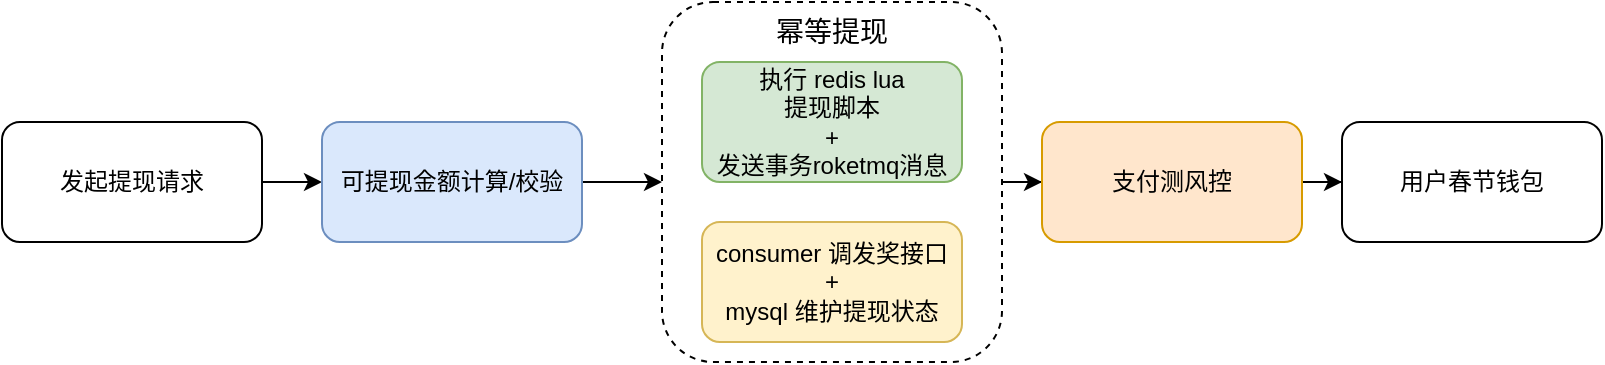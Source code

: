 <mxfile version="20.5.3" type="github">
  <diagram id="qMxg_St1tfOSJ8N5vThi" name="第 1 页">
    <mxGraphModel dx="1122" dy="841" grid="0" gridSize="10" guides="1" tooltips="1" connect="1" arrows="1" fold="1" page="1" pageScale="1" pageWidth="827" pageHeight="1169" math="0" shadow="0">
      <root>
        <mxCell id="0" />
        <mxCell id="1" parent="0" />
        <mxCell id="ghXFJdvIY7EUAfjLCuwm-17" style="edgeStyle=orthogonalEdgeStyle;rounded=0;orthogonalLoop=1;jettySize=auto;html=1;entryX=0;entryY=0.5;entryDx=0;entryDy=0;fontSize=14;" edge="1" parent="1" source="ghXFJdvIY7EUAfjLCuwm-15" target="ghXFJdvIY7EUAfjLCuwm-21">
          <mxGeometry relative="1" as="geometry">
            <mxPoint x="590" y="260" as="targetPoint" />
          </mxGeometry>
        </mxCell>
        <mxCell id="ghXFJdvIY7EUAfjLCuwm-15" value="幂等提现" style="rounded=1;whiteSpace=wrap;html=1;fontSize=14;dashed=1;verticalAlign=top;" vertex="1" parent="1">
          <mxGeometry x="340" y="160" width="170" height="180" as="geometry" />
        </mxCell>
        <mxCell id="ghXFJdvIY7EUAfjLCuwm-9" style="edgeStyle=orthogonalEdgeStyle;rounded=0;orthogonalLoop=1;jettySize=auto;html=1;fontSize=14;entryX=0;entryY=0.5;entryDx=0;entryDy=0;" edge="1" parent="1" source="ghXFJdvIY7EUAfjLCuwm-1" target="ghXFJdvIY7EUAfjLCuwm-18">
          <mxGeometry relative="1" as="geometry">
            <mxPoint x="190" y="260" as="targetPoint" />
          </mxGeometry>
        </mxCell>
        <mxCell id="ghXFJdvIY7EUAfjLCuwm-1" value="发起提现请求" style="rounded=1;whiteSpace=wrap;html=1;" vertex="1" parent="1">
          <mxGeometry x="10" y="220" width="130" height="60" as="geometry" />
        </mxCell>
        <mxCell id="ghXFJdvIY7EUAfjLCuwm-10" style="edgeStyle=orthogonalEdgeStyle;rounded=0;orthogonalLoop=1;jettySize=auto;html=1;entryX=0;entryY=0.5;entryDx=0;entryDy=0;fontSize=14;exitX=1;exitY=0.5;exitDx=0;exitDy=0;" edge="1" parent="1" source="ghXFJdvIY7EUAfjLCuwm-18" target="ghXFJdvIY7EUAfjLCuwm-15">
          <mxGeometry relative="1" as="geometry">
            <mxPoint x="300" y="260" as="sourcePoint" />
          </mxGeometry>
        </mxCell>
        <mxCell id="ghXFJdvIY7EUAfjLCuwm-8" value="执行 redis lua&lt;br&gt;提现脚本&lt;br&gt;+&lt;br&gt;发送事务roketmq消息" style="rounded=1;whiteSpace=wrap;html=1;fillColor=#d5e8d4;strokeColor=#82b366;" vertex="1" parent="1">
          <mxGeometry x="360" y="190" width="130" height="60" as="geometry" />
        </mxCell>
        <mxCell id="ghXFJdvIY7EUAfjLCuwm-14" value="consumer 调发奖接口&lt;br&gt;+&lt;br&gt;mysql 维护提现状态" style="rounded=1;whiteSpace=wrap;html=1;fillColor=#fff2cc;strokeColor=#d6b656;" vertex="1" parent="1">
          <mxGeometry x="360" y="270" width="130" height="60" as="geometry" />
        </mxCell>
        <mxCell id="ghXFJdvIY7EUAfjLCuwm-18" value="可提现金额计算/校验" style="rounded=1;whiteSpace=wrap;html=1;fillColor=#dae8fc;strokeColor=#6c8ebf;" vertex="1" parent="1">
          <mxGeometry x="170" y="220" width="130" height="60" as="geometry" />
        </mxCell>
        <mxCell id="ghXFJdvIY7EUAfjLCuwm-23" style="edgeStyle=orthogonalEdgeStyle;rounded=0;orthogonalLoop=1;jettySize=auto;html=1;entryX=0;entryY=0.5;entryDx=0;entryDy=0;fontSize=14;" edge="1" parent="1" source="ghXFJdvIY7EUAfjLCuwm-21" target="ghXFJdvIY7EUAfjLCuwm-22">
          <mxGeometry relative="1" as="geometry" />
        </mxCell>
        <mxCell id="ghXFJdvIY7EUAfjLCuwm-21" value="支付测风控" style="rounded=1;whiteSpace=wrap;html=1;fillColor=#ffe6cc;strokeColor=#d79b00;" vertex="1" parent="1">
          <mxGeometry x="530" y="220" width="130" height="60" as="geometry" />
        </mxCell>
        <mxCell id="ghXFJdvIY7EUAfjLCuwm-22" value="用户春节钱包" style="rounded=1;whiteSpace=wrap;html=1;" vertex="1" parent="1">
          <mxGeometry x="680" y="220" width="130" height="60" as="geometry" />
        </mxCell>
      </root>
    </mxGraphModel>
  </diagram>
</mxfile>

